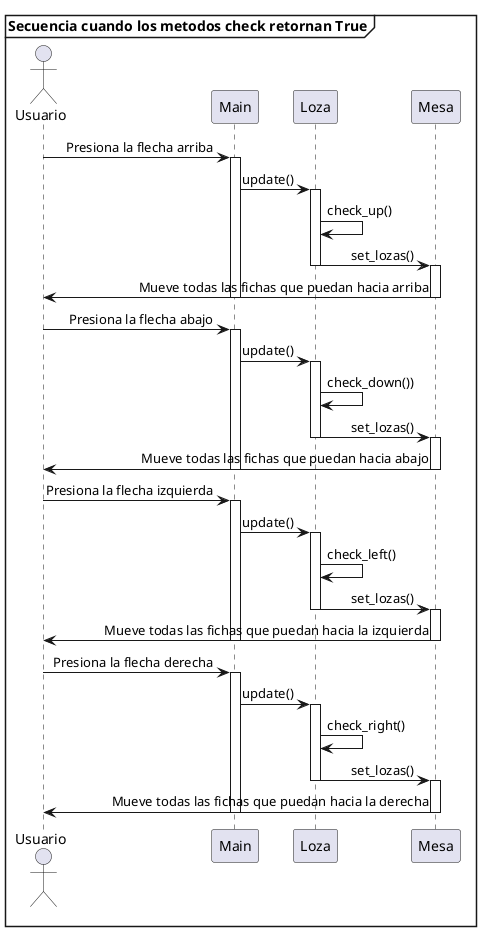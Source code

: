 @startuml Diagrama1
skinparam sequenceMessageAlign right
actor Usuario as user
user-> Main: Presiona la flecha arriba
activate Main
Main -> Loza : update()
activate Loza
Loza -> Loza: check_up()
Loza -> Mesa: set_lozas()
deactivate Loza
activate Mesa
Mesa -> user: Mueve todas las fichas que puedan hacia arriba
deactivate Mesa
deactivate Main

user-> Main: Presiona la flecha abajo
activate Main
Main -> Loza : update()
activate Loza
Loza -> Loza: check_down())
Loza -> Mesa: set_lozas()
deactivate Loza
activate Mesa
Mesa -> user: Mueve todas las fichas que puedan hacia abajo
deactivate Mesa
deactivate Main

user-> Main: Presiona la flecha izquierda
activate Main
Main -> Loza : update()
activate Loza
Loza -> Loza: check_left()
Loza -> Mesa: set_lozas()
deactivate Loza
activate Mesa
Mesa -> user: Mueve todas las fichas que puedan hacia la izquierda
deactivate Mesa
deactivate Main

user-> Main: Presiona la flecha derecha
activate Main
Main -> Loza : update()
activate Loza
Loza -> Loza: check_right()
Loza -> Mesa: set_lozas()
deactivate Loza
activate Mesa
Mesa -> user: Mueve todas las fichas que puedan hacia la derecha
deactivate Mesa
deactivate Main

mainframe **Secuencia cuando los metodos check retornan True**

@enduml


